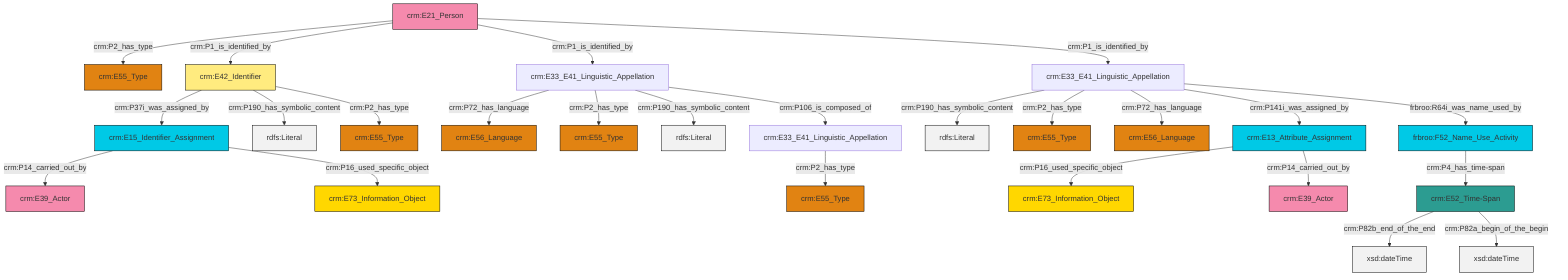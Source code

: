 graph TD
classDef Literal fill:#f2f2f2,stroke:#000000;
classDef CRM_Entity fill:#FFFFFF,stroke:#000000;
classDef Temporal_Entity fill:#00C9E6, stroke:#000000;
classDef Type fill:#E18312, stroke:#000000;
classDef Time-Span fill:#2C9C91, stroke:#000000;
classDef Appellation fill:#FFEB7F, stroke:#000000;
classDef Place fill:#008836, stroke:#000000;
classDef Persistent_Item fill:#B266B2, stroke:#000000;
classDef Conceptual_Object fill:#FFD700, stroke:#000000;
classDef Physical_Thing fill:#D2B48C, stroke:#000000;
classDef Actor fill:#f58aad, stroke:#000000;
classDef PC_Classes fill:#4ce600, stroke:#000000;
classDef Multi fill:#cccccc,stroke:#000000;

2["crm:E21_Person"]:::Actor -->|crm:P2_has_type| 3["crm:E55_Type"]:::Type
8["crm:E33_E41_Linguistic_Appellation"]:::Default -->|crm:P72_has_language| 9["crm:E56_Language"]:::Type
12["frbroo:F52_Name_Use_Activity"]:::Temporal_Entity -->|crm:P4_has_time-span| 6["crm:E52_Time-Span"]:::Time-Span
15["crm:E13_Attribute_Assignment"]:::Temporal_Entity -->|crm:P16_used_specific_object| 16["crm:E73_Information_Object"]:::Conceptual_Object
8["crm:E33_E41_Linguistic_Appellation"]:::Default -->|crm:P2_has_type| 24["crm:E55_Type"]:::Type
0["crm:E42_Identifier"]:::Appellation -->|crm:P37i_was_assigned_by| 25["crm:E15_Identifier_Assignment"]:::Temporal_Entity
26["crm:E33_E41_Linguistic_Appellation"]:::Default -->|crm:P190_has_symbolic_content| 27[rdfs:Literal]:::Literal
26["crm:E33_E41_Linguistic_Appellation"]:::Default -->|crm:P2_has_type| 17["crm:E55_Type"]:::Type
25["crm:E15_Identifier_Assignment"]:::Temporal_Entity -->|crm:P14_carried_out_by| 13["crm:E39_Actor"]:::Actor
0["crm:E42_Identifier"]:::Appellation -->|crm:P190_has_symbolic_content| 28[rdfs:Literal]:::Literal
6["crm:E52_Time-Span"]:::Time-Span -->|crm:P82b_end_of_the_end| 30[xsd:dateTime]:::Literal
2["crm:E21_Person"]:::Actor -->|crm:P1_is_identified_by| 0["crm:E42_Identifier"]:::Appellation
26["crm:E33_E41_Linguistic_Appellation"]:::Default -->|crm:P72_has_language| 10["crm:E56_Language"]:::Type
25["crm:E15_Identifier_Assignment"]:::Temporal_Entity -->|crm:P16_used_specific_object| 32["crm:E73_Information_Object"]:::Conceptual_Object
2["crm:E21_Person"]:::Actor -->|crm:P1_is_identified_by| 8["crm:E33_E41_Linguistic_Appellation"]:::Default
26["crm:E33_E41_Linguistic_Appellation"]:::Default -->|crm:P141i_was_assigned_by| 15["crm:E13_Attribute_Assignment"]:::Temporal_Entity
19["crm:E33_E41_Linguistic_Appellation"]:::Default -->|crm:P2_has_type| 22["crm:E55_Type"]:::Type
0["crm:E42_Identifier"]:::Appellation -->|crm:P2_has_type| 4["crm:E55_Type"]:::Type
8["crm:E33_E41_Linguistic_Appellation"]:::Default -->|crm:P190_has_symbolic_content| 35[rdfs:Literal]:::Literal
8["crm:E33_E41_Linguistic_Appellation"]:::Default -->|crm:P106_is_composed_of| 19["crm:E33_E41_Linguistic_Appellation"]:::Default
2["crm:E21_Person"]:::Actor -->|crm:P1_is_identified_by| 26["crm:E33_E41_Linguistic_Appellation"]:::Default
15["crm:E13_Attribute_Assignment"]:::Temporal_Entity -->|crm:P14_carried_out_by| 37["crm:E39_Actor"]:::Actor
6["crm:E52_Time-Span"]:::Time-Span -->|crm:P82a_begin_of_the_begin| 39[xsd:dateTime]:::Literal
26["crm:E33_E41_Linguistic_Appellation"]:::Default -->|frbroo:R64i_was_name_used_by| 12["frbroo:F52_Name_Use_Activity"]:::Temporal_Entity